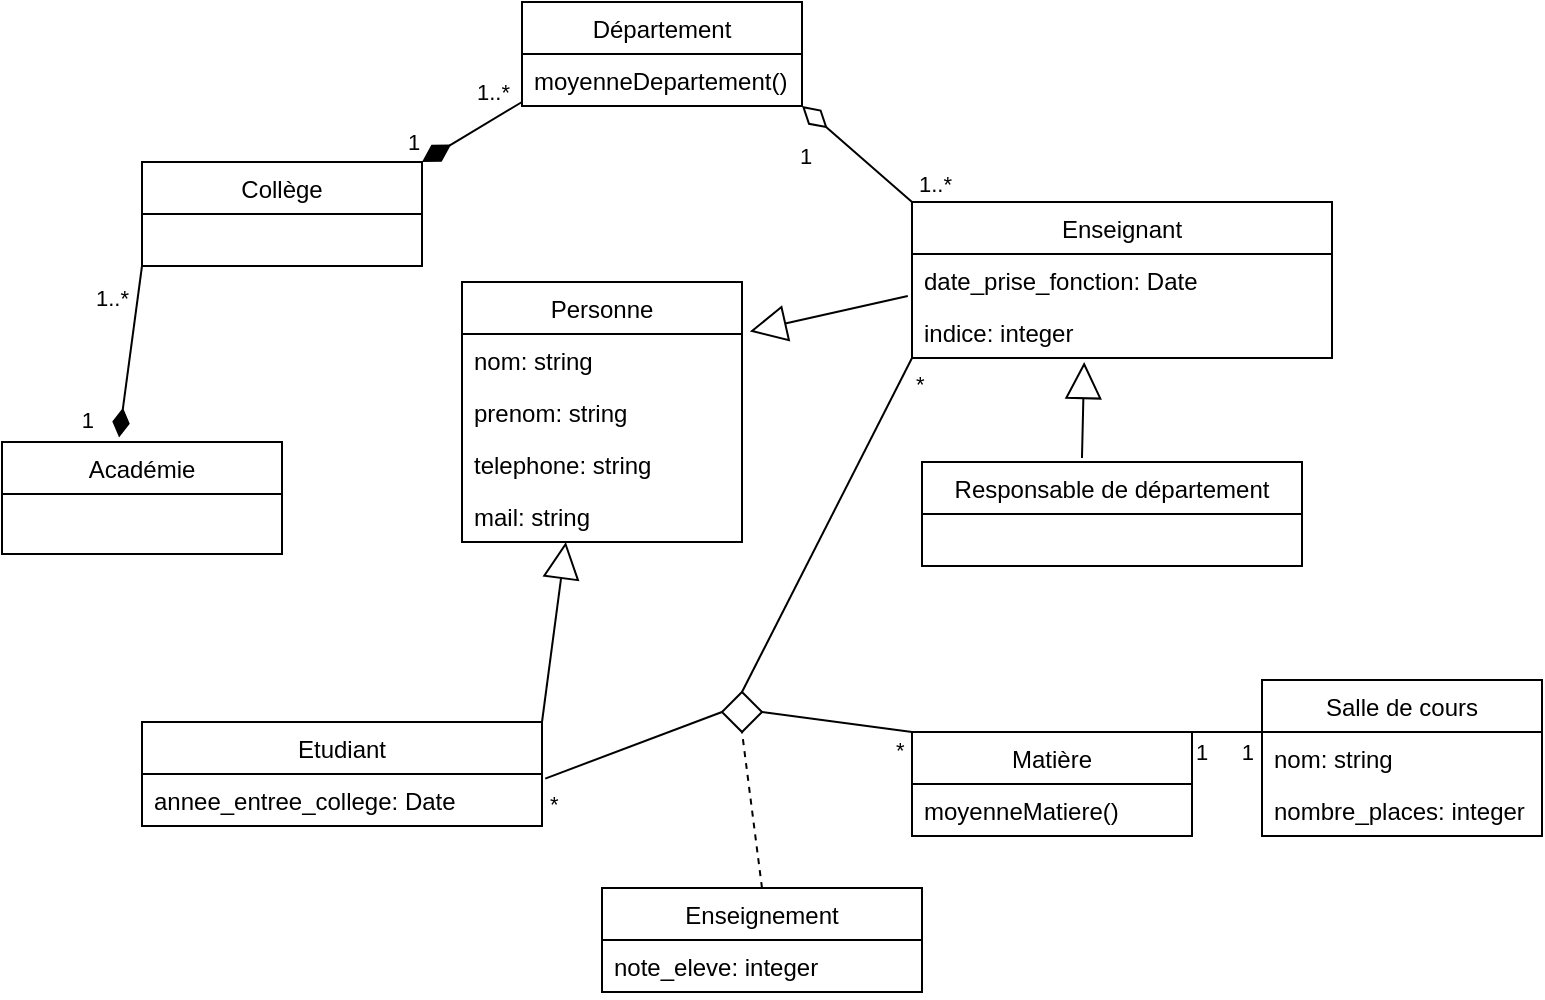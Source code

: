 <mxfile version="15.5.6" type="github">
  <diagram id="G17Qcf3dSnOgZR3vg_Ft" name="Page-1">
    <mxGraphModel dx="690" dy="465" grid="1" gridSize="10" guides="1" tooltips="1" connect="1" arrows="1" fold="1" page="1" pageScale="1" pageWidth="827" pageHeight="1169" math="0" shadow="0">
      <root>
        <mxCell id="0" />
        <mxCell id="1" parent="0" />
        <mxCell id="dhpliQUnUtE1ZKGSkYKM-1" value="Collège" style="swimlane;fontStyle=0;childLayout=stackLayout;horizontal=1;startSize=26;fillColor=none;horizontalStack=0;resizeParent=1;resizeParentMax=0;resizeLast=0;collapsible=1;marginBottom=0;" vertex="1" parent="1">
          <mxGeometry x="90" y="260" width="140" height="52" as="geometry" />
        </mxCell>
        <mxCell id="dhpliQUnUtE1ZKGSkYKM-5" value="Département" style="swimlane;fontStyle=0;childLayout=stackLayout;horizontal=1;startSize=26;fillColor=none;horizontalStack=0;resizeParent=1;resizeParentMax=0;resizeLast=0;collapsible=1;marginBottom=0;" vertex="1" parent="1">
          <mxGeometry x="280" y="180" width="140" height="52" as="geometry" />
        </mxCell>
        <mxCell id="dhpliQUnUtE1ZKGSkYKM-72" value="moyenneDepartement()" style="text;strokeColor=none;fillColor=none;align=left;verticalAlign=top;spacingLeft=4;spacingRight=4;overflow=hidden;rotatable=0;points=[[0,0.5],[1,0.5]];portConstraint=eastwest;" vertex="1" parent="dhpliQUnUtE1ZKGSkYKM-5">
          <mxGeometry y="26" width="140" height="26" as="geometry" />
        </mxCell>
        <mxCell id="dhpliQUnUtE1ZKGSkYKM-9" value="Enseignant" style="swimlane;fontStyle=0;childLayout=stackLayout;horizontal=1;startSize=26;fillColor=none;horizontalStack=0;resizeParent=1;resizeParentMax=0;resizeLast=0;collapsible=1;marginBottom=0;" vertex="1" parent="1">
          <mxGeometry x="475" y="280" width="210" height="78" as="geometry" />
        </mxCell>
        <mxCell id="dhpliQUnUtE1ZKGSkYKM-14" value="date_prise_fonction: Date" style="text;strokeColor=none;fillColor=none;align=left;verticalAlign=top;spacingLeft=4;spacingRight=4;overflow=hidden;rotatable=0;points=[[0,0.5],[1,0.5]];portConstraint=eastwest;" vertex="1" parent="dhpliQUnUtE1ZKGSkYKM-9">
          <mxGeometry y="26" width="210" height="26" as="geometry" />
        </mxCell>
        <mxCell id="dhpliQUnUtE1ZKGSkYKM-54" value="indice: integer" style="text;strokeColor=none;fillColor=none;align=left;verticalAlign=top;spacingLeft=4;spacingRight=4;overflow=hidden;rotatable=0;points=[[0,0.5],[1,0.5]];portConstraint=eastwest;" vertex="1" parent="dhpliQUnUtE1ZKGSkYKM-9">
          <mxGeometry y="52" width="210" height="26" as="geometry" />
        </mxCell>
        <mxCell id="dhpliQUnUtE1ZKGSkYKM-16" value="Etudiant" style="swimlane;fontStyle=0;childLayout=stackLayout;horizontal=1;startSize=26;fillColor=none;horizontalStack=0;resizeParent=1;resizeParentMax=0;resizeLast=0;collapsible=1;marginBottom=0;" vertex="1" parent="1">
          <mxGeometry x="90" y="540" width="200" height="52" as="geometry" />
        </mxCell>
        <mxCell id="dhpliQUnUtE1ZKGSkYKM-20" value="annee_entree_college: Date" style="text;strokeColor=none;fillColor=none;align=left;verticalAlign=top;spacingLeft=4;spacingRight=4;overflow=hidden;rotatable=0;points=[[0,0.5],[1,0.5]];portConstraint=eastwest;" vertex="1" parent="dhpliQUnUtE1ZKGSkYKM-16">
          <mxGeometry y="26" width="200" height="26" as="geometry" />
        </mxCell>
        <mxCell id="dhpliQUnUtE1ZKGSkYKM-22" value="Matière" style="swimlane;fontStyle=0;childLayout=stackLayout;horizontal=1;startSize=26;fillColor=none;horizontalStack=0;resizeParent=1;resizeParentMax=0;resizeLast=0;collapsible=1;marginBottom=0;" vertex="1" parent="1">
          <mxGeometry x="475" y="545" width="140" height="52" as="geometry" />
        </mxCell>
        <mxCell id="dhpliQUnUtE1ZKGSkYKM-23" value="moyenneMatiere()" style="text;strokeColor=none;fillColor=none;align=left;verticalAlign=top;spacingLeft=4;spacingRight=4;overflow=hidden;rotatable=0;points=[[0,0.5],[1,0.5]];portConstraint=eastwest;" vertex="1" parent="dhpliQUnUtE1ZKGSkYKM-22">
          <mxGeometry y="26" width="140" height="26" as="geometry" />
        </mxCell>
        <mxCell id="dhpliQUnUtE1ZKGSkYKM-26" value="Salle de cours" style="swimlane;fontStyle=0;childLayout=stackLayout;horizontal=1;startSize=26;fillColor=none;horizontalStack=0;resizeParent=1;resizeParentMax=0;resizeLast=0;collapsible=1;marginBottom=0;" vertex="1" parent="1">
          <mxGeometry x="650" y="519" width="140" height="78" as="geometry" />
        </mxCell>
        <mxCell id="dhpliQUnUtE1ZKGSkYKM-27" value="nom: string" style="text;strokeColor=none;fillColor=none;align=left;verticalAlign=top;spacingLeft=4;spacingRight=4;overflow=hidden;rotatable=0;points=[[0,0.5],[1,0.5]];portConstraint=eastwest;" vertex="1" parent="dhpliQUnUtE1ZKGSkYKM-26">
          <mxGeometry y="26" width="140" height="26" as="geometry" />
        </mxCell>
        <mxCell id="dhpliQUnUtE1ZKGSkYKM-28" value="nombre_places: integer" style="text;strokeColor=none;fillColor=none;align=left;verticalAlign=top;spacingLeft=4;spacingRight=4;overflow=hidden;rotatable=0;points=[[0,0.5],[1,0.5]];portConstraint=eastwest;" vertex="1" parent="dhpliQUnUtE1ZKGSkYKM-26">
          <mxGeometry y="52" width="140" height="26" as="geometry" />
        </mxCell>
        <mxCell id="dhpliQUnUtE1ZKGSkYKM-35" value="Personne" style="swimlane;fontStyle=0;childLayout=stackLayout;horizontal=1;startSize=26;fillColor=none;horizontalStack=0;resizeParent=1;resizeParentMax=0;resizeLast=0;collapsible=1;marginBottom=0;" vertex="1" parent="1">
          <mxGeometry x="250" y="320" width="140" height="130" as="geometry" />
        </mxCell>
        <mxCell id="dhpliQUnUtE1ZKGSkYKM-36" value="nom: string" style="text;strokeColor=none;fillColor=none;align=left;verticalAlign=top;spacingLeft=4;spacingRight=4;overflow=hidden;rotatable=0;points=[[0,0.5],[1,0.5]];portConstraint=eastwest;" vertex="1" parent="dhpliQUnUtE1ZKGSkYKM-35">
          <mxGeometry y="26" width="140" height="26" as="geometry" />
        </mxCell>
        <mxCell id="dhpliQUnUtE1ZKGSkYKM-37" value="prenom: string" style="text;strokeColor=none;fillColor=none;align=left;verticalAlign=top;spacingLeft=4;spacingRight=4;overflow=hidden;rotatable=0;points=[[0,0.5],[1,0.5]];portConstraint=eastwest;" vertex="1" parent="dhpliQUnUtE1ZKGSkYKM-35">
          <mxGeometry y="52" width="140" height="26" as="geometry" />
        </mxCell>
        <mxCell id="dhpliQUnUtE1ZKGSkYKM-38" value="telephone: string" style="text;strokeColor=none;fillColor=none;align=left;verticalAlign=top;spacingLeft=4;spacingRight=4;overflow=hidden;rotatable=0;points=[[0,0.5],[1,0.5]];portConstraint=eastwest;" vertex="1" parent="dhpliQUnUtE1ZKGSkYKM-35">
          <mxGeometry y="78" width="140" height="26" as="geometry" />
        </mxCell>
        <mxCell id="dhpliQUnUtE1ZKGSkYKM-39" value="mail: string" style="text;strokeColor=none;fillColor=none;align=left;verticalAlign=top;spacingLeft=4;spacingRight=4;overflow=hidden;rotatable=0;points=[[0,0.5],[1,0.5]];portConstraint=eastwest;" vertex="1" parent="dhpliQUnUtE1ZKGSkYKM-35">
          <mxGeometry y="104" width="140" height="26" as="geometry" />
        </mxCell>
        <mxCell id="dhpliQUnUtE1ZKGSkYKM-40" value="" style="endArrow=block;endSize=16;endFill=0;html=1;rounded=0;entryX=0.371;entryY=1;entryDx=0;entryDy=0;entryPerimeter=0;exitX=1;exitY=0;exitDx=0;exitDy=0;" edge="1" parent="1" source="dhpliQUnUtE1ZKGSkYKM-16" target="dhpliQUnUtE1ZKGSkYKM-39">
          <mxGeometry width="160" relative="1" as="geometry">
            <mxPoint x="290" y="490" as="sourcePoint" />
            <mxPoint x="450" y="490" as="targetPoint" />
          </mxGeometry>
        </mxCell>
        <mxCell id="dhpliQUnUtE1ZKGSkYKM-41" value="" style="endArrow=block;endSize=16;endFill=0;html=1;rounded=0;entryX=1.028;entryY=-0.048;entryDx=0;entryDy=0;entryPerimeter=0;exitX=-0.01;exitY=0.808;exitDx=0;exitDy=0;exitPerimeter=0;" edge="1" parent="1" source="dhpliQUnUtE1ZKGSkYKM-14" target="dhpliQUnUtE1ZKGSkYKM-36">
          <mxGeometry width="160" relative="1" as="geometry">
            <mxPoint x="400" y="506" as="sourcePoint" />
            <mxPoint x="408.94" y="460" as="targetPoint" />
          </mxGeometry>
        </mxCell>
        <mxCell id="dhpliQUnUtE1ZKGSkYKM-44" value="" style="endArrow=none;html=1;endSize=12;startArrow=diamondThin;startSize=14;startFill=1;rounded=0;exitX=1;exitY=0;exitDx=0;exitDy=0;endFill=0;" edge="1" parent="1" source="dhpliQUnUtE1ZKGSkYKM-1">
          <mxGeometry relative="1" as="geometry">
            <mxPoint x="270" y="350" as="sourcePoint" />
            <mxPoint x="280" y="230" as="targetPoint" />
          </mxGeometry>
        </mxCell>
        <mxCell id="dhpliQUnUtE1ZKGSkYKM-45" value="1" style="edgeLabel;resizable=0;html=1;align=left;verticalAlign=top;" connectable="0" vertex="1" parent="dhpliQUnUtE1ZKGSkYKM-44">
          <mxGeometry x="-1" relative="1" as="geometry">
            <mxPoint x="-9" y="-23" as="offset" />
          </mxGeometry>
        </mxCell>
        <mxCell id="dhpliQUnUtE1ZKGSkYKM-46" value="1..*" style="edgeLabel;resizable=0;html=1;align=right;verticalAlign=top;" connectable="0" vertex="1" parent="dhpliQUnUtE1ZKGSkYKM-44">
          <mxGeometry x="1" relative="1" as="geometry">
            <mxPoint x="-6" y="-18" as="offset" />
          </mxGeometry>
        </mxCell>
        <mxCell id="dhpliQUnUtE1ZKGSkYKM-47" value="Académie" style="swimlane;fontStyle=0;childLayout=stackLayout;horizontal=1;startSize=26;fillColor=none;horizontalStack=0;resizeParent=1;resizeParentMax=0;resizeLast=0;collapsible=1;marginBottom=0;" vertex="1" parent="1">
          <mxGeometry x="20" y="400" width="140" height="56" as="geometry" />
        </mxCell>
        <mxCell id="dhpliQUnUtE1ZKGSkYKM-51" value="" style="endArrow=diamondThin;html=1;endSize=12;startArrow=none;startSize=14;startFill=0;rounded=0;entryX=0.418;entryY=-0.041;entryDx=0;entryDy=0;endFill=1;exitX=0;exitY=1;exitDx=0;exitDy=0;entryPerimeter=0;" edge="1" parent="1" source="dhpliQUnUtE1ZKGSkYKM-1" target="dhpliQUnUtE1ZKGSkYKM-47">
          <mxGeometry relative="1" as="geometry">
            <mxPoint x="200" y="310" as="sourcePoint" />
            <mxPoint x="360" y="310" as="targetPoint" />
          </mxGeometry>
        </mxCell>
        <mxCell id="dhpliQUnUtE1ZKGSkYKM-52" value="1..*" style="edgeLabel;resizable=0;html=1;align=left;verticalAlign=top;" connectable="0" vertex="1" parent="dhpliQUnUtE1ZKGSkYKM-51">
          <mxGeometry x="-1" relative="1" as="geometry">
            <mxPoint x="-25" y="3" as="offset" />
          </mxGeometry>
        </mxCell>
        <mxCell id="dhpliQUnUtE1ZKGSkYKM-53" value="1" style="edgeLabel;resizable=0;html=1;align=right;verticalAlign=top;" connectable="0" vertex="1" parent="dhpliQUnUtE1ZKGSkYKM-51">
          <mxGeometry x="1" relative="1" as="geometry">
            <mxPoint x="-12" y="-22" as="offset" />
          </mxGeometry>
        </mxCell>
        <mxCell id="dhpliQUnUtE1ZKGSkYKM-55" value="" style="endArrow=none;html=1;endSize=12;startArrow=diamondThin;startSize=14;startFill=0;rounded=0;exitX=1;exitY=1;exitDx=0;exitDy=0;entryX=0;entryY=0;entryDx=0;entryDy=0;endFill=0;" edge="1" parent="1" source="dhpliQUnUtE1ZKGSkYKM-5" target="dhpliQUnUtE1ZKGSkYKM-9">
          <mxGeometry relative="1" as="geometry">
            <mxPoint x="500" y="480" as="sourcePoint" />
            <mxPoint x="660" y="480" as="targetPoint" />
          </mxGeometry>
        </mxCell>
        <mxCell id="dhpliQUnUtE1ZKGSkYKM-56" value="1" style="edgeLabel;resizable=0;html=1;align=left;verticalAlign=top;" connectable="0" vertex="1" parent="dhpliQUnUtE1ZKGSkYKM-55">
          <mxGeometry x="-1" relative="1" as="geometry">
            <mxPoint x="-3" y="12" as="offset" />
          </mxGeometry>
        </mxCell>
        <mxCell id="dhpliQUnUtE1ZKGSkYKM-57" value="1..*" style="edgeLabel;resizable=0;html=1;align=right;verticalAlign=top;" connectable="0" vertex="1" parent="dhpliQUnUtE1ZKGSkYKM-55">
          <mxGeometry x="1" relative="1" as="geometry">
            <mxPoint x="20" y="-22" as="offset" />
          </mxGeometry>
        </mxCell>
        <mxCell id="dhpliQUnUtE1ZKGSkYKM-62" value="" style="rhombus;aspect=fixed;" vertex="1" parent="1">
          <mxGeometry x="380" y="525" width="20" height="20" as="geometry" />
        </mxCell>
        <mxCell id="dhpliQUnUtE1ZKGSkYKM-68" value="Enseignement" style="swimlane;fontStyle=0;align=center;verticalAlign=top;childLayout=stackLayout;horizontal=1;startSize=26;horizontalStack=0;resizeParent=1;resizeParentMax=0;resizeLast=0;collapsible=1;marginBottom=0;" vertex="1" parent="1">
          <mxGeometry x="320" y="623" width="160" height="52" as="geometry" />
        </mxCell>
        <mxCell id="dhpliQUnUtE1ZKGSkYKM-69" value="note_eleve: integer" style="text;strokeColor=none;fillColor=none;align=left;verticalAlign=top;spacingLeft=4;spacingRight=4;overflow=hidden;rotatable=0;points=[[0,0.5],[1,0.5]];portConstraint=eastwest;" vertex="1" parent="dhpliQUnUtE1ZKGSkYKM-68">
          <mxGeometry y="26" width="160" height="26" as="geometry" />
        </mxCell>
        <mxCell id="dhpliQUnUtE1ZKGSkYKM-73" value="" style="endArrow=none;html=1;endSize=12;startArrow=none;startSize=14;startFill=0;rounded=0;strokeWidth=1;exitX=0.5;exitY=0;exitDx=0;exitDy=0;endFill=0;dashed=1;entryX=0.5;entryY=1;entryDx=0;entryDy=0;" edge="1" parent="1" source="dhpliQUnUtE1ZKGSkYKM-68" target="dhpliQUnUtE1ZKGSkYKM-62">
          <mxGeometry relative="1" as="geometry">
            <mxPoint x="200" y="620" as="sourcePoint" />
            <mxPoint x="350" y="570" as="targetPoint" />
          </mxGeometry>
        </mxCell>
        <mxCell id="dhpliQUnUtE1ZKGSkYKM-77" value="" style="endArrow=none;html=1;endSize=12;startArrow=none;startSize=14;startFill=0;rounded=0;strokeWidth=1;exitX=1;exitY=0;exitDx=0;exitDy=0;endFill=0;" edge="1" parent="1" source="dhpliQUnUtE1ZKGSkYKM-22">
          <mxGeometry relative="1" as="geometry">
            <mxPoint x="480" y="710" as="sourcePoint" />
            <mxPoint x="650" y="545" as="targetPoint" />
          </mxGeometry>
        </mxCell>
        <mxCell id="dhpliQUnUtE1ZKGSkYKM-78" value="1" style="edgeLabel;resizable=0;html=1;align=left;verticalAlign=top;" connectable="0" vertex="1" parent="dhpliQUnUtE1ZKGSkYKM-77">
          <mxGeometry x="-1" relative="1" as="geometry">
            <mxPoint y="-3" as="offset" />
          </mxGeometry>
        </mxCell>
        <mxCell id="dhpliQUnUtE1ZKGSkYKM-79" value="1" style="edgeLabel;resizable=0;html=1;align=right;verticalAlign=top;" connectable="0" vertex="1" parent="dhpliQUnUtE1ZKGSkYKM-77">
          <mxGeometry x="1" relative="1" as="geometry">
            <mxPoint x="-4" y="-3" as="offset" />
          </mxGeometry>
        </mxCell>
        <mxCell id="dhpliQUnUtE1ZKGSkYKM-83" value="" style="endArrow=none;html=1;endSize=12;startArrow=none;startSize=14;startFill=0;rounded=0;strokeWidth=1;exitX=1.008;exitY=0.088;exitDx=0;exitDy=0;exitPerimeter=0;entryX=0;entryY=0.5;entryDx=0;entryDy=0;endFill=0;" edge="1" parent="1" source="dhpliQUnUtE1ZKGSkYKM-20" target="dhpliQUnUtE1ZKGSkYKM-62">
          <mxGeometry relative="1" as="geometry">
            <mxPoint x="350" y="600" as="sourcePoint" />
            <mxPoint x="510" y="600" as="targetPoint" />
          </mxGeometry>
        </mxCell>
        <mxCell id="dhpliQUnUtE1ZKGSkYKM-84" value="*" style="edgeLabel;resizable=0;html=1;align=left;verticalAlign=top;" connectable="0" vertex="1" parent="dhpliQUnUtE1ZKGSkYKM-83">
          <mxGeometry x="-1" relative="1" as="geometry" />
        </mxCell>
        <mxCell id="dhpliQUnUtE1ZKGSkYKM-86" value="" style="endArrow=none;html=1;endSize=12;startArrow=none;startSize=14;startFill=0;rounded=0;strokeWidth=1;entryX=0.5;entryY=0;entryDx=0;entryDy=0;endFill=0;exitX=0;exitY=1;exitDx=0;exitDy=0;" edge="1" parent="1" source="dhpliQUnUtE1ZKGSkYKM-9" target="dhpliQUnUtE1ZKGSkYKM-62">
          <mxGeometry relative="1" as="geometry">
            <mxPoint x="480" y="360" as="sourcePoint" />
            <mxPoint x="570" y="520" as="targetPoint" />
          </mxGeometry>
        </mxCell>
        <mxCell id="dhpliQUnUtE1ZKGSkYKM-87" value="*" style="edgeLabel;resizable=0;html=1;align=left;verticalAlign=top;" connectable="0" vertex="1" parent="dhpliQUnUtE1ZKGSkYKM-86">
          <mxGeometry x="-1" relative="1" as="geometry" />
        </mxCell>
        <mxCell id="dhpliQUnUtE1ZKGSkYKM-89" value="" style="endArrow=none;html=1;endSize=12;startArrow=none;startSize=14;startFill=0;rounded=0;strokeWidth=1;exitX=0;exitY=0;exitDx=0;exitDy=0;entryX=1;entryY=0.5;entryDx=0;entryDy=0;endFill=0;" edge="1" parent="1" source="dhpliQUnUtE1ZKGSkYKM-22" target="dhpliQUnUtE1ZKGSkYKM-62">
          <mxGeometry relative="1" as="geometry">
            <mxPoint x="469" y="620" as="sourcePoint" />
            <mxPoint x="409" y="576" as="targetPoint" />
          </mxGeometry>
        </mxCell>
        <mxCell id="dhpliQUnUtE1ZKGSkYKM-90" value="*" style="edgeLabel;resizable=0;html=1;align=left;verticalAlign=top;" connectable="0" vertex="1" parent="dhpliQUnUtE1ZKGSkYKM-89">
          <mxGeometry x="-1" relative="1" as="geometry">
            <mxPoint x="-10" y="-4" as="offset" />
          </mxGeometry>
        </mxCell>
        <mxCell id="dhpliQUnUtE1ZKGSkYKM-93" value="Responsable de département" style="swimlane;fontStyle=0;align=center;verticalAlign=top;childLayout=stackLayout;horizontal=1;startSize=26;horizontalStack=0;resizeParent=1;resizeParentMax=0;resizeLast=0;collapsible=1;marginBottom=0;" vertex="1" parent="1">
          <mxGeometry x="480" y="410" width="190" height="52" as="geometry" />
        </mxCell>
        <mxCell id="dhpliQUnUtE1ZKGSkYKM-99" value="" style="endArrow=block;endSize=16;endFill=0;html=1;rounded=0;entryX=0.41;entryY=1.077;entryDx=0;entryDy=0;entryPerimeter=0;exitX=0.421;exitY=-0.038;exitDx=0;exitDy=0;exitPerimeter=0;" edge="1" parent="1" source="dhpliQUnUtE1ZKGSkYKM-93" target="dhpliQUnUtE1ZKGSkYKM-54">
          <mxGeometry width="160" relative="1" as="geometry">
            <mxPoint x="482.9" y="337.008" as="sourcePoint" />
            <mxPoint x="403.92" y="354.752" as="targetPoint" />
          </mxGeometry>
        </mxCell>
      </root>
    </mxGraphModel>
  </diagram>
</mxfile>
